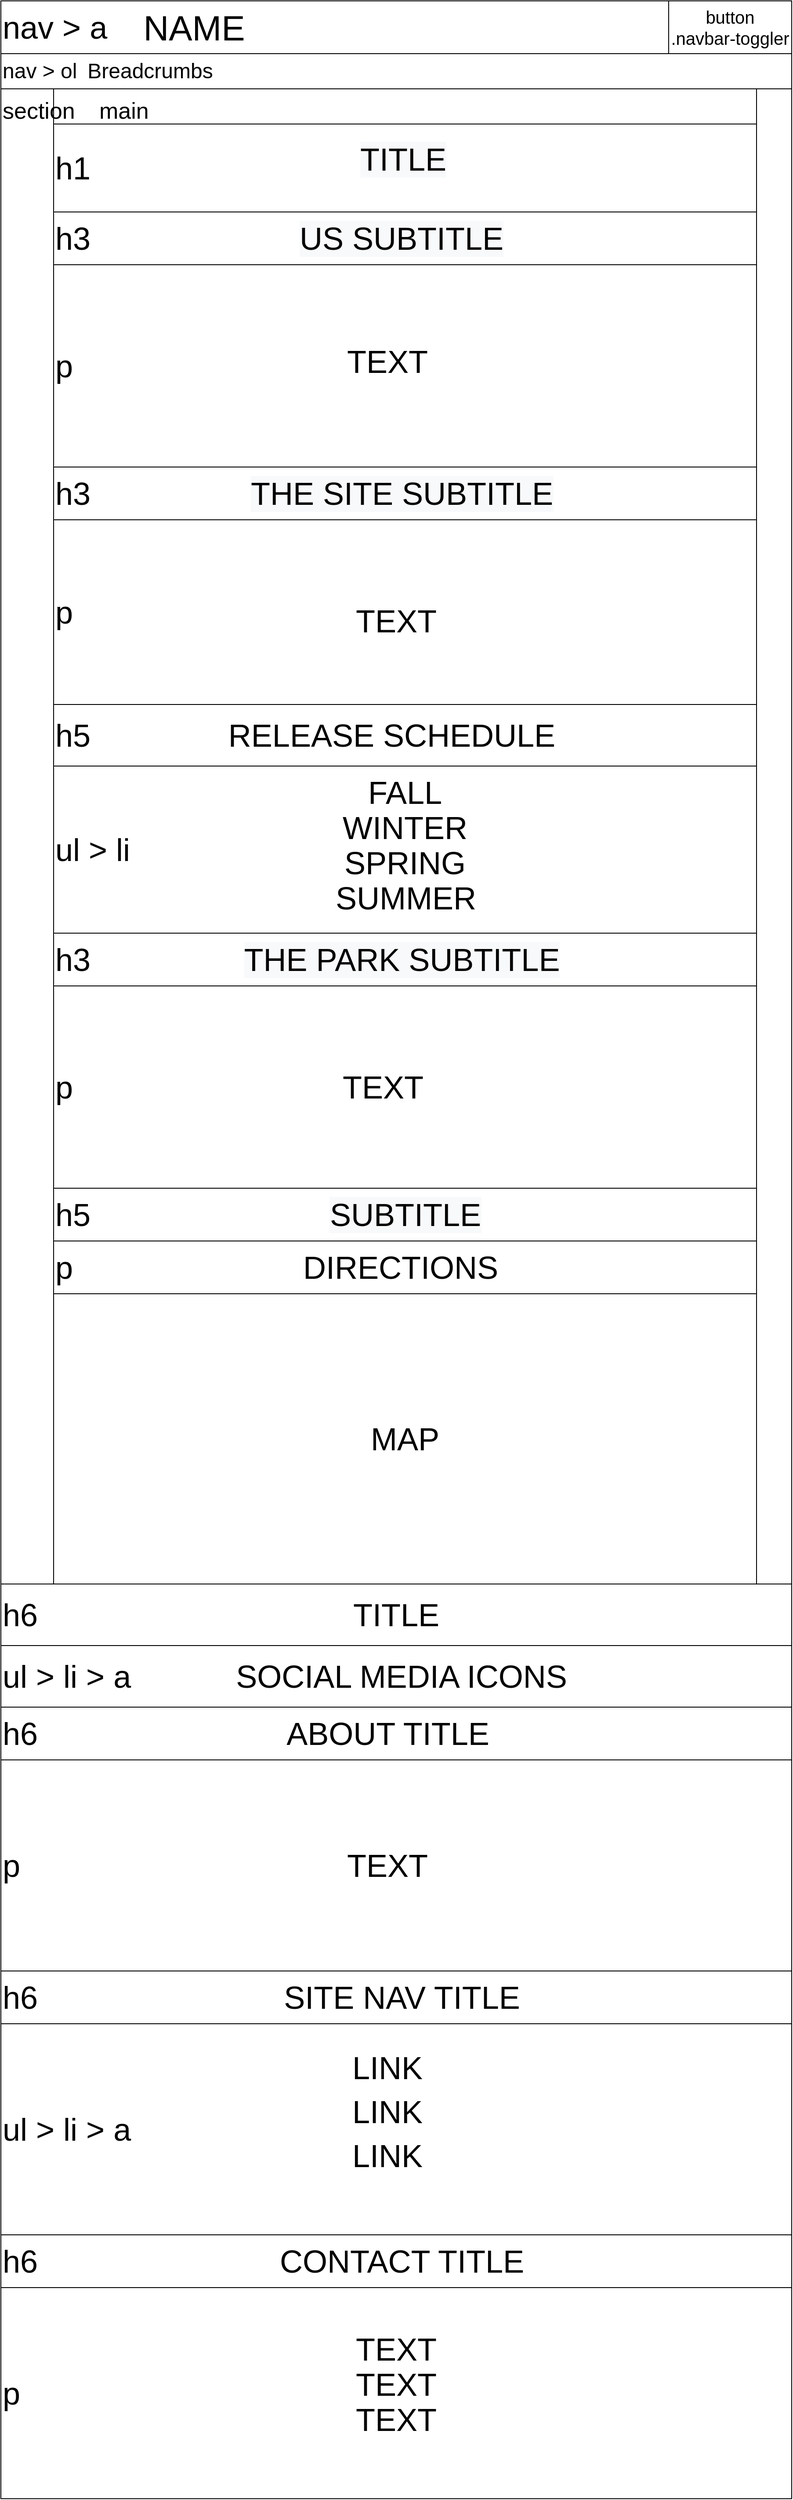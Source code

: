 <mxfile version="12.8.3" type="device"><diagram id="8m-Vj5alqh15nNsK9mqn" name="Page-1"><mxGraphModel dx="4160" dy="1335" grid="1" gridSize="10" guides="1" tooltips="1" connect="1" arrows="1" fold="1" page="1" pageScale="1" pageWidth="1600" pageHeight="900" math="0" shadow="0"><root><mxCell id="0"/><mxCell id="1" parent="0"/><mxCell id="xgLKMAUGLQT5VtyWvx9_-132" value="&lt;div align=&quot;left&quot;&gt;&lt;font style=&quot;font-size: 36px&quot;&gt;nav &amp;gt; a&lt;/font&gt;&lt;/div&gt;" style="rounded=0;whiteSpace=wrap;html=1;align=left;" vertex="1" parent="1"><mxGeometry x="-1270" y="330" width="900" height="60" as="geometry"/></mxCell><mxCell id="xgLKMAUGLQT5VtyWvx9_-133" value="&lt;div align=&quot;left&quot;&gt;&lt;font style=&quot;font-size: 24px&quot;&gt;nav &amp;gt; ol&lt;/font&gt;&lt;/div&gt;" style="rounded=0;whiteSpace=wrap;html=1;align=left;" vertex="1" parent="1"><mxGeometry x="-1270" y="390" width="900" height="40" as="geometry"/></mxCell><mxCell id="xgLKMAUGLQT5VtyWvx9_-134" value="&lt;font style=&quot;font-size: 20px&quot;&gt;button&lt;br&gt;.navbar-toggler&lt;/font&gt;" style="rounded=0;whiteSpace=wrap;html=1;" vertex="1" parent="1"><mxGeometry x="-510" y="330" width="140" height="60" as="geometry"/></mxCell><mxCell id="xgLKMAUGLQT5VtyWvx9_-135" value="&lt;div align=&quot;left&quot; style=&quot;font-size: 36px&quot;&gt;h6&lt;/div&gt;" style="rounded=0;whiteSpace=wrap;html=1;align=left;" vertex="1" parent="1"><mxGeometry x="-1270" y="2130" width="900" height="70" as="geometry"/></mxCell><mxCell id="xgLKMAUGLQT5VtyWvx9_-136" value="&lt;div align=&quot;left&quot; style=&quot;font-size: 36px&quot;&gt;&lt;font style=&quot;font-size: 36px&quot;&gt;ul &amp;gt; li &amp;gt; a&lt;/font&gt;&lt;br&gt;&lt;/div&gt;" style="rounded=0;whiteSpace=wrap;html=1;align=left;" vertex="1" parent="1"><mxGeometry x="-1270" y="2200" width="900" height="70" as="geometry"/></mxCell><mxCell id="xgLKMAUGLQT5VtyWvx9_-137" value="&lt;font style=&quot;font-size: 36px&quot;&gt;TITLE&lt;/font&gt;" style="text;html=1;strokeColor=none;fillColor=none;align=center;verticalAlign=middle;whiteSpace=wrap;rounded=0;" vertex="1" parent="1"><mxGeometry x="-885" y="2155" width="130" height="20" as="geometry"/></mxCell><mxCell id="xgLKMAUGLQT5VtyWvx9_-138" value="&lt;font style=&quot;font-size: 36px&quot;&gt;SOCIAL MEDIA ICONS&lt;/font&gt;" style="text;html=1;strokeColor=none;fillColor=none;align=center;verticalAlign=middle;whiteSpace=wrap;rounded=0;" vertex="1" parent="1"><mxGeometry x="-1008" y="2225" width="388" height="20" as="geometry"/></mxCell><mxCell id="xgLKMAUGLQT5VtyWvx9_-139" value="&lt;font style=&quot;font-size: 40px&quot;&gt;NAME&lt;/font&gt;" style="text;html=1;strokeColor=none;fillColor=none;align=center;verticalAlign=middle;whiteSpace=wrap;rounded=0;" vertex="1" parent="1"><mxGeometry x="-1130" y="350" width="160" height="20" as="geometry"/></mxCell><mxCell id="xgLKMAUGLQT5VtyWvx9_-140" value="&lt;font style=&quot;font-size: 24px&quot;&gt;Breadcrumbs&lt;/font&gt;" style="text;html=1;strokeColor=none;fillColor=none;align=center;verticalAlign=middle;whiteSpace=wrap;rounded=0;" vertex="1" parent="1"><mxGeometry x="-1150" y="400" width="100" height="20" as="geometry"/></mxCell><mxCell id="xgLKMAUGLQT5VtyWvx9_-141" value="&lt;div align=&quot;left&quot;&gt;&lt;font style=&quot;font-size: 36px&quot;&gt;h6&lt;/font&gt;&lt;/div&gt;" style="rounded=0;whiteSpace=wrap;html=1;align=left;" vertex="1" parent="1"><mxGeometry x="-1270" y="2270" width="900" height="60" as="geometry"/></mxCell><mxCell id="xgLKMAUGLQT5VtyWvx9_-142" value="&lt;font style=&quot;font-size: 36px&quot;&gt;ABOUT TITLE&lt;/font&gt;" style="text;html=1;strokeColor=none;fillColor=none;align=center;verticalAlign=middle;whiteSpace=wrap;rounded=0;" vertex="1" parent="1"><mxGeometry x="-952.5" y="2290" width="245" height="20" as="geometry"/></mxCell><mxCell id="xgLKMAUGLQT5VtyWvx9_-143" value="&lt;div align=&quot;left&quot;&gt;&lt;font style=&quot;font-size: 36px&quot;&gt;p&lt;/font&gt;&lt;/div&gt;" style="rounded=0;whiteSpace=wrap;html=1;align=left;" vertex="1" parent="1"><mxGeometry x="-1270" y="2330" width="900" height="240" as="geometry"/></mxCell><mxCell id="xgLKMAUGLQT5VtyWvx9_-144" value="&lt;font style=&quot;font-size: 36px&quot;&gt;TEXT&lt;/font&gt;" style="text;html=1;strokeColor=none;fillColor=none;align=center;verticalAlign=middle;whiteSpace=wrap;rounded=0;" vertex="1" parent="1"><mxGeometry x="-895" y="2440" width="130" height="20" as="geometry"/></mxCell><mxCell id="xgLKMAUGLQT5VtyWvx9_-145" value="&lt;div align=&quot;left&quot;&gt;&lt;font style=&quot;font-size: 36px&quot;&gt;h6&lt;/font&gt;&lt;/div&gt;" style="rounded=0;whiteSpace=wrap;html=1;align=left;" vertex="1" parent="1"><mxGeometry x="-1270" y="2570" width="900" height="60" as="geometry"/></mxCell><mxCell id="xgLKMAUGLQT5VtyWvx9_-146" value="&lt;font style=&quot;font-size: 36px&quot;&gt;SITE NAV TITLE&lt;/font&gt;" style="text;html=1;strokeColor=none;fillColor=none;align=center;verticalAlign=middle;whiteSpace=wrap;rounded=0;" vertex="1" parent="1"><mxGeometry x="-966.5" y="2590" width="305" height="20" as="geometry"/></mxCell><mxCell id="xgLKMAUGLQT5VtyWvx9_-147" value="&lt;div align=&quot;left&quot;&gt;&lt;font style=&quot;font-size: 36px&quot;&gt;ul &amp;gt; li &amp;gt; a&lt;/font&gt;&lt;/div&gt;" style="rounded=0;whiteSpace=wrap;html=1;align=left;" vertex="1" parent="1"><mxGeometry x="-1270" y="2630" width="900" height="240" as="geometry"/></mxCell><mxCell id="xgLKMAUGLQT5VtyWvx9_-148" value="&lt;font style=&quot;font-size: 36px&quot;&gt;LINK&lt;/font&gt;" style="text;html=1;strokeColor=none;fillColor=none;align=center;verticalAlign=middle;whiteSpace=wrap;rounded=0;" vertex="1" parent="1"><mxGeometry x="-895" y="2670" width="130" height="20" as="geometry"/></mxCell><mxCell id="xgLKMAUGLQT5VtyWvx9_-149" value="&lt;font style=&quot;font-size: 36px&quot;&gt;LINK&lt;/font&gt;" style="text;html=1;strokeColor=none;fillColor=none;align=center;verticalAlign=middle;whiteSpace=wrap;rounded=0;" vertex="1" parent="1"><mxGeometry x="-895" y="2720" width="130" height="20" as="geometry"/></mxCell><mxCell id="xgLKMAUGLQT5VtyWvx9_-150" value="&lt;font style=&quot;font-size: 36px&quot;&gt;LINK&lt;/font&gt;" style="text;html=1;strokeColor=none;fillColor=none;align=center;verticalAlign=middle;whiteSpace=wrap;rounded=0;" vertex="1" parent="1"><mxGeometry x="-895" y="2770" width="130" height="20" as="geometry"/></mxCell><mxCell id="xgLKMAUGLQT5VtyWvx9_-151" value="&lt;div align=&quot;left&quot;&gt;&lt;font style=&quot;font-size: 36px&quot;&gt;h6&lt;/font&gt;&lt;/div&gt;" style="rounded=0;whiteSpace=wrap;html=1;align=left;" vertex="1" parent="1"><mxGeometry x="-1270" y="2870" width="900" height="60" as="geometry"/></mxCell><mxCell id="xgLKMAUGLQT5VtyWvx9_-152" value="&lt;font style=&quot;font-size: 36px&quot;&gt;CONTACT TITLE&lt;/font&gt;" style="text;html=1;strokeColor=none;fillColor=none;align=center;verticalAlign=middle;whiteSpace=wrap;rounded=0;" vertex="1" parent="1"><mxGeometry x="-966.5" y="2890" width="305" height="20" as="geometry"/></mxCell><mxCell id="xgLKMAUGLQT5VtyWvx9_-153" value="&lt;div align=&quot;left&quot;&gt;&lt;font style=&quot;font-size: 36px&quot;&gt;p&lt;/font&gt;&lt;/div&gt;" style="rounded=0;whiteSpace=wrap;html=1;align=left;" vertex="1" parent="1"><mxGeometry x="-1270" y="2930" width="900" height="240" as="geometry"/></mxCell><mxCell id="xgLKMAUGLQT5VtyWvx9_-154" value="&lt;font style=&quot;font-size: 36px&quot;&gt;TEXT&lt;/font&gt;" style="text;html=1;strokeColor=none;fillColor=none;align=center;verticalAlign=middle;whiteSpace=wrap;rounded=0;" vertex="1" parent="1"><mxGeometry x="-885" y="3030" width="130" height="20" as="geometry"/></mxCell><mxCell id="xgLKMAUGLQT5VtyWvx9_-155" value="&lt;font style=&quot;font-size: 36px&quot;&gt;TEXT&lt;/font&gt;" style="text;html=1;strokeColor=none;fillColor=none;align=center;verticalAlign=middle;whiteSpace=wrap;rounded=0;" vertex="1" parent="1"><mxGeometry x="-885" y="3070" width="130" height="20" as="geometry"/></mxCell><mxCell id="xgLKMAUGLQT5VtyWvx9_-156" value="&lt;font style=&quot;font-size: 36px&quot;&gt;TEXT&lt;/font&gt;" style="text;html=1;strokeColor=none;fillColor=none;align=center;verticalAlign=middle;whiteSpace=wrap;rounded=0;" vertex="1" parent="1"><mxGeometry x="-885" y="2990" width="130" height="20" as="geometry"/></mxCell><mxCell id="xgLKMAUGLQT5VtyWvx9_-157" value="" style="rounded=0;whiteSpace=wrap;html=1;" vertex="1" parent="1"><mxGeometry x="-1270" y="430" width="900" height="1700" as="geometry"/></mxCell><mxCell id="xgLKMAUGLQT5VtyWvx9_-158" value="" style="rounded=0;whiteSpace=wrap;html=1;" vertex="1" parent="1"><mxGeometry x="-1210" y="430" width="800" height="1070" as="geometry"/></mxCell><mxCell id="xgLKMAUGLQT5VtyWvx9_-159" value="&lt;div align=&quot;left&quot; style=&quot;font-size: 26px&quot;&gt;&lt;font style=&quot;font-size: 26px&quot;&gt;section&lt;/font&gt;&lt;/div&gt;" style="text;html=1;strokeColor=none;fillColor=none;align=left;verticalAlign=middle;whiteSpace=wrap;rounded=0;" vertex="1" parent="1"><mxGeometry x="-1270" y="430" width="120" height="50" as="geometry"/></mxCell><mxCell id="xgLKMAUGLQT5VtyWvx9_-160" value="&lt;div align=&quot;left&quot; style=&quot;font-size: 26px&quot;&gt;&lt;font style=&quot;font-size: 26px&quot;&gt;main&lt;/font&gt;&lt;/div&gt;" style="text;html=1;strokeColor=none;fillColor=none;align=left;verticalAlign=middle;whiteSpace=wrap;rounded=0;" vertex="1" parent="1"><mxGeometry x="-1160" y="430" width="120" height="50" as="geometry"/></mxCell><mxCell id="xgLKMAUGLQT5VtyWvx9_-161" value="&lt;div align=&quot;left&quot;&gt;&lt;font style=&quot;font-size: 36px&quot;&gt;h1&lt;/font&gt;&lt;/div&gt;" style="rounded=0;whiteSpace=wrap;html=1;align=left;" vertex="1" parent="1"><mxGeometry x="-1210" y="470" width="800" height="100" as="geometry"/></mxCell><mxCell id="xgLKMAUGLQT5VtyWvx9_-163" value="&lt;div align=&quot;left&quot;&gt;&lt;br&gt;&lt;/div&gt;" style="rounded=0;whiteSpace=wrap;html=1;align=left;" vertex="1" parent="1"><mxGeometry x="-1210" y="570" width="800" height="930" as="geometry"/></mxCell><mxCell id="xgLKMAUGLQT5VtyWvx9_-167" value="&lt;font style=&quot;font-size: 36px&quot;&gt;&lt;span style=&quot;display: inline ; float: none ; background-color: rgb(248 , 249 , 250) ; color: rgb(0 , 0 , 0) ; font-family: &amp;#34;helvetica&amp;#34; ; font-size: 36px ; font-style: normal ; font-variant: normal ; font-weight: 400 ; letter-spacing: normal ; text-align: center ; text-decoration: none ; text-indent: 0px ; text-transform: none ; white-space: normal ; word-spacing: 0px&quot;&gt;TITLE&lt;/span&gt;&lt;/font&gt;&lt;b&gt;&lt;/b&gt;&lt;i&gt;&lt;/i&gt;&lt;u&gt;&lt;/u&gt;&lt;sub&gt;&lt;/sub&gt;&lt;sup&gt;&lt;/sup&gt;&lt;strike&gt;&lt;/strike&gt;" style="text;html=1;strokeColor=none;fillColor=none;align=center;verticalAlign=middle;whiteSpace=wrap;rounded=0;" vertex="1" parent="1"><mxGeometry x="-942.5" y="500" width="260" height="20" as="geometry"/></mxCell><mxCell id="xgLKMAUGLQT5VtyWvx9_-168" value="&lt;div align=&quot;left&quot;&gt;&lt;font style=&quot;font-size: 36px&quot;&gt;h3&lt;/font&gt;&lt;/div&gt;" style="rounded=0;whiteSpace=wrap;html=1;align=left;" vertex="1" parent="1"><mxGeometry x="-1210" y="570" width="800" height="60" as="geometry"/></mxCell><mxCell id="xgLKMAUGLQT5VtyWvx9_-169" value="&lt;div align=&quot;left&quot;&gt;&lt;font style=&quot;font-size: 36px&quot;&gt;p&lt;/font&gt;&lt;/div&gt;" style="rounded=0;whiteSpace=wrap;html=1;align=left;" vertex="1" parent="1"><mxGeometry x="-1210" y="630" width="800" height="230" as="geometry"/></mxCell><mxCell id="xgLKMAUGLQT5VtyWvx9_-170" value="&lt;div align=&quot;left&quot;&gt;&lt;font style=&quot;font-size: 36px&quot;&gt;h3&lt;/font&gt;&lt;/div&gt;" style="rounded=0;whiteSpace=wrap;html=1;align=left;" vertex="1" parent="1"><mxGeometry x="-1210" y="860" width="800" height="60" as="geometry"/></mxCell><mxCell id="xgLKMAUGLQT5VtyWvx9_-171" value="&lt;div align=&quot;left&quot;&gt;&lt;font style=&quot;font-size: 36px&quot;&gt;p&lt;/font&gt;&lt;/div&gt;" style="rounded=0;whiteSpace=wrap;html=1;align=left;" vertex="1" parent="1"><mxGeometry x="-1210" y="920" width="800" height="210" as="geometry"/></mxCell><mxCell id="xgLKMAUGLQT5VtyWvx9_-172" value="&lt;div align=&quot;left&quot;&gt;&lt;font style=&quot;font-size: 36px&quot;&gt;h3&lt;/font&gt;&lt;/div&gt;" style="rounded=0;whiteSpace=wrap;html=1;align=left;" vertex="1" parent="1"><mxGeometry x="-1210" y="1390" width="800" height="60" as="geometry"/></mxCell><mxCell id="xgLKMAUGLQT5VtyWvx9_-173" value="&lt;div align=&quot;left&quot;&gt;&lt;font style=&quot;font-size: 36px&quot;&gt;p&lt;/font&gt;&lt;/div&gt;" style="rounded=0;whiteSpace=wrap;html=1;align=left;" vertex="1" parent="1"><mxGeometry x="-1210" y="1450" width="800" height="230" as="geometry"/></mxCell><mxCell id="xgLKMAUGLQT5VtyWvx9_-174" value="&lt;font style=&quot;font-size: 36px&quot;&gt;&lt;span style=&quot;display: inline ; float: none ; background-color: rgb(248 , 249 , 250) ; color: rgb(0 , 0 , 0) ; font-family: &amp;#34;helvetica&amp;#34; ; font-size: 36px ; font-style: normal ; font-variant: normal ; font-weight: 400 ; letter-spacing: normal ; text-align: center ; text-decoration: none ; text-indent: 0px ; text-transform: none ; white-space: normal ; word-spacing: 0px&quot;&gt;US SUBTITLE&lt;/span&gt;&lt;/font&gt;&lt;b&gt;&lt;/b&gt;&lt;i&gt;&lt;/i&gt;&lt;u&gt;&lt;/u&gt;&lt;sub&gt;&lt;/sub&gt;&lt;sup&gt;&lt;/sup&gt;&lt;strike&gt;&lt;/strike&gt;" style="text;html=1;strokeColor=none;fillColor=none;align=center;verticalAlign=middle;whiteSpace=wrap;rounded=0;" vertex="1" parent="1"><mxGeometry x="-944" y="590" width="260" height="20" as="geometry"/></mxCell><mxCell id="xgLKMAUGLQT5VtyWvx9_-175" value="&lt;font style=&quot;font-size: 36px&quot;&gt;&lt;span style=&quot;display: inline ; float: none ; background-color: rgb(248 , 249 , 250) ; color: rgb(0 , 0 , 0) ; font-family: &amp;#34;helvetica&amp;#34; ; font-size: 36px ; font-style: normal ; font-variant: normal ; font-weight: 400 ; letter-spacing: normal ; text-align: center ; text-decoration: none ; text-indent: 0px ; text-transform: none ; white-space: normal ; word-spacing: 0px&quot;&gt;THE SITE SUBTITLE&lt;/span&gt;&lt;/font&gt;&lt;b&gt;&lt;/b&gt;&lt;i&gt;&lt;/i&gt;&lt;u&gt;&lt;/u&gt;&lt;sub&gt;&lt;/sub&gt;&lt;sup&gt;&lt;/sup&gt;&lt;strike&gt;&lt;/strike&gt;" style="text;html=1;strokeColor=none;fillColor=none;align=center;verticalAlign=middle;whiteSpace=wrap;rounded=0;" vertex="1" parent="1"><mxGeometry x="-1020.25" y="880" width="412.5" height="20" as="geometry"/></mxCell><mxCell id="xgLKMAUGLQT5VtyWvx9_-176" value="&lt;font style=&quot;font-size: 36px&quot;&gt;&lt;span style=&quot;display: inline ; float: none ; background-color: rgb(248 , 249 , 250) ; color: rgb(0 , 0 , 0) ; font-family: &amp;#34;helvetica&amp;#34; ; font-size: 36px ; font-style: normal ; font-variant: normal ; font-weight: 400 ; letter-spacing: normal ; text-align: center ; text-decoration: none ; text-indent: 0px ; text-transform: none ; white-space: normal ; word-spacing: 0px&quot;&gt;THE PARK SUBTITLE&lt;/span&gt;&lt;/font&gt;&lt;b&gt;&lt;/b&gt;&lt;i&gt;&lt;/i&gt;&lt;u&gt;&lt;/u&gt;&lt;sub&gt;&lt;/sub&gt;&lt;sup&gt;&lt;/sup&gt;&lt;strike&gt;&lt;/strike&gt;" style="text;html=1;strokeColor=none;fillColor=none;align=center;verticalAlign=middle;whiteSpace=wrap;rounded=0;" vertex="1" parent="1"><mxGeometry x="-1020.25" y="1410" width="412.5" height="20" as="geometry"/></mxCell><mxCell id="xgLKMAUGLQT5VtyWvx9_-177" value="&lt;div align=&quot;left&quot;&gt;&lt;font style=&quot;font-size: 36px&quot;&gt;h5&lt;/font&gt;&lt;/div&gt;" style="rounded=0;whiteSpace=wrap;html=1;align=left;" vertex="1" parent="1"><mxGeometry x="-1210" y="1130" width="800" height="70" as="geometry"/></mxCell><mxCell id="xgLKMAUGLQT5VtyWvx9_-178" value="&lt;div align=&quot;left&quot;&gt;&lt;font style=&quot;font-size: 36px&quot;&gt;ul &amp;gt; li&lt;/font&gt;&lt;/div&gt;" style="rounded=0;whiteSpace=wrap;html=1;align=left;" vertex="1" parent="1"><mxGeometry x="-1210" y="1200" width="800" height="190" as="geometry"/></mxCell><mxCell id="xgLKMAUGLQT5VtyWvx9_-179" value="&lt;div align=&quot;left&quot;&gt;&lt;font style=&quot;font-size: 36px&quot;&gt;p&lt;/font&gt;&lt;/div&gt;" style="rounded=0;whiteSpace=wrap;html=1;align=left;" vertex="1" parent="1"><mxGeometry x="-1210" y="1740" width="800" height="60" as="geometry"/></mxCell><mxCell id="xgLKMAUGLQT5VtyWvx9_-181" value="&lt;div align=&quot;left&quot;&gt;&lt;font style=&quot;font-size: 36px&quot;&gt;h5&lt;/font&gt;&lt;/div&gt;" style="rounded=0;whiteSpace=wrap;html=1;align=left;" vertex="1" parent="1"><mxGeometry x="-1210" y="1680" width="800" height="60" as="geometry"/></mxCell><mxCell id="xgLKMAUGLQT5VtyWvx9_-180" value="&lt;font style=&quot;font-size: 36px&quot;&gt;&lt;span style=&quot;display: inline ; float: none ; background-color: rgb(248 , 249 , 250) ; color: rgb(0 , 0 , 0) ; font-family: &amp;#34;helvetica&amp;#34; ; font-size: 36px ; font-style: normal ; font-variant: normal ; font-weight: 400 ; letter-spacing: normal ; text-align: center ; text-decoration: none ; text-indent: 0px ; text-transform: none ; white-space: normal ; word-spacing: 0px&quot;&gt;SUBTITLE&lt;/span&gt;&lt;/font&gt;&lt;b&gt;&lt;/b&gt;&lt;i&gt;&lt;/i&gt;&lt;u&gt;&lt;/u&gt;&lt;sub&gt;&lt;/sub&gt;&lt;sup&gt;&lt;/sup&gt;&lt;strike&gt;&lt;/strike&gt;" style="text;html=1;strokeColor=none;fillColor=none;align=center;verticalAlign=middle;whiteSpace=wrap;rounded=0;" vertex="1" parent="1"><mxGeometry x="-1016.25" y="1700" width="412.5" height="20" as="geometry"/></mxCell><mxCell id="xgLKMAUGLQT5VtyWvx9_-183" value="&lt;div&gt;&lt;span style=&quot;font-size: 36px&quot;&gt;MAP&lt;/span&gt;&lt;/div&gt;" style="rounded=0;whiteSpace=wrap;html=1;align=center;" vertex="1" parent="1"><mxGeometry x="-1210" y="1800" width="800" height="330" as="geometry"/></mxCell><mxCell id="xgLKMAUGLQT5VtyWvx9_-184" value="&lt;font style=&quot;font-size: 36px&quot;&gt;TEXT&lt;/font&gt;" style="text;html=1;strokeColor=none;fillColor=none;align=center;verticalAlign=middle;whiteSpace=wrap;rounded=0;" vertex="1" parent="1"><mxGeometry x="-900" y="1555" width="130" height="20" as="geometry"/></mxCell><mxCell id="xgLKMAUGLQT5VtyWvx9_-185" value="&lt;font style=&quot;font-size: 36px&quot;&gt;TEXT&lt;/font&gt;" style="text;html=1;strokeColor=none;fillColor=none;align=center;verticalAlign=middle;whiteSpace=wrap;rounded=0;" vertex="1" parent="1"><mxGeometry x="-885" y="1025" width="130" height="20" as="geometry"/></mxCell><mxCell id="xgLKMAUGLQT5VtyWvx9_-186" value="&lt;font style=&quot;font-size: 36px&quot;&gt;TEXT&lt;/font&gt;" style="text;html=1;strokeColor=none;fillColor=none;align=center;verticalAlign=middle;whiteSpace=wrap;rounded=0;" vertex="1" parent="1"><mxGeometry x="-895" y="730" width="130" height="20" as="geometry"/></mxCell><mxCell id="xgLKMAUGLQT5VtyWvx9_-187" value="&lt;font style=&quot;font-size: 36px&quot;&gt;RELEASE SCHEDULE&lt;/font&gt;" style="text;html=1;strokeColor=none;fillColor=none;align=center;verticalAlign=middle;whiteSpace=wrap;rounded=0;" vertex="1" parent="1"><mxGeometry x="-1030" y="1155" width="410" height="20" as="geometry"/></mxCell><mxCell id="xgLKMAUGLQT5VtyWvx9_-189" value="&lt;span style=&quot;font-size: 36px&quot;&gt;FALL&lt;/span&gt;" style="text;html=1;strokeColor=none;fillColor=none;align=center;verticalAlign=middle;whiteSpace=wrap;rounded=0;" vertex="1" parent="1"><mxGeometry x="-1015" y="1220" width="410" height="20" as="geometry"/></mxCell><mxCell id="xgLKMAUGLQT5VtyWvx9_-190" value="&lt;span style=&quot;font-size: 36px&quot;&gt;WINTER&lt;/span&gt;" style="text;html=1;strokeColor=none;fillColor=none;align=center;verticalAlign=middle;whiteSpace=wrap;rounded=0;" vertex="1" parent="1"><mxGeometry x="-1015" y="1260" width="410" height="20" as="geometry"/></mxCell><mxCell id="xgLKMAUGLQT5VtyWvx9_-191" value="&lt;span style=&quot;font-size: 36px&quot;&gt;SPRING&lt;/span&gt;&lt;span style=&quot;color: rgba(0 , 0 , 0 , 0) ; font-family: monospace ; font-size: 0px ; white-space: nowrap&quot;&gt;%3CmxGraphModel%3E%3Croot%3E%3CmxCell%20id%3D%220%22%2F%3E%3CmxCell%20id%3D%221%22%20parent%3D%220%22%2F%3E%3CmxCell%20id%3D%222%22%20value%3D%22%26lt%3Bspan%20style%3D%26quot%3Bfont-size%3A%2036px%26quot%3B%26gt%3BWINTER%26lt%3B%2Fspan%26gt%3B%22%20style%3D%22text%3Bhtml%3D1%3BstrokeColor%3Dnone%3BfillColor%3Dnone%3Balign%3Dcenter%3BverticalAlign%3Dmiddle%3BwhiteSpace%3Dwrap%3Brounded%3D0%3B%22%20vertex%3D%221%22%20parent%3D%221%22%3E%3CmxGeometry%20x%3D%22-1015%22%20y%3D%221260%22%20width%3D%22410%22%20height%3D%2220%22%20as%3D%22geometry%22%2F%3E%3C%2FmxCell%3E%3C%2Froot%3E%3C%2FmxGraphModel%3E&lt;/span&gt;" style="text;html=1;strokeColor=none;fillColor=none;align=center;verticalAlign=middle;whiteSpace=wrap;rounded=0;" vertex="1" parent="1"><mxGeometry x="-1015" y="1300" width="410" height="20" as="geometry"/></mxCell><mxCell id="xgLKMAUGLQT5VtyWvx9_-192" value="&lt;span style=&quot;font-size: 36px&quot;&gt;SUMMER&lt;/span&gt;" style="text;html=1;strokeColor=none;fillColor=none;align=center;verticalAlign=middle;whiteSpace=wrap;rounded=0;" vertex="1" parent="1"><mxGeometry x="-1013.75" y="1340" width="410" height="20" as="geometry"/></mxCell><mxCell id="xgLKMAUGLQT5VtyWvx9_-193" value="&lt;span style=&quot;font-size: 36px&quot;&gt;DIRECTIONS&lt;/span&gt;" style="text;html=1;strokeColor=none;fillColor=none;align=center;verticalAlign=middle;whiteSpace=wrap;rounded=0;" vertex="1" parent="1"><mxGeometry x="-860" y="1760" width="90" height="20" as="geometry"/></mxCell></root></mxGraphModel></diagram></mxfile>